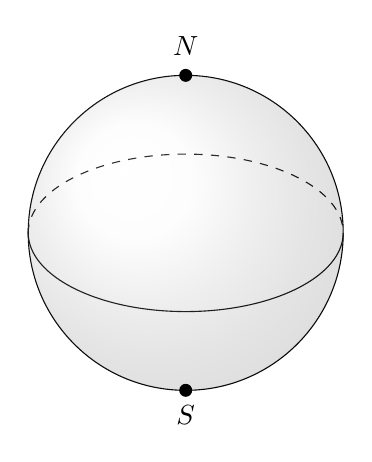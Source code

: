 \begin{tikzpicture}
	\draw (-2,0) arc (180:360:2cm and 1cm);
	\draw[dashed] (-2,0) arc (180:0:2cm and 1cm);
	\draw (0,0) circle (2cm);
	\shade[ball color=gray!10!white,opacity=0.20] (0,0) circle (2cm);
	\draw [fill] (0,2) circle [radius=0.75mm]
	node [label={[above]$N$}] {};
	\draw [fill] (0,-2) circle [radius=0.75mm]
	node [label={[below,yshift=-0.2cm]$S$}] {};
\end{tikzpicture}
